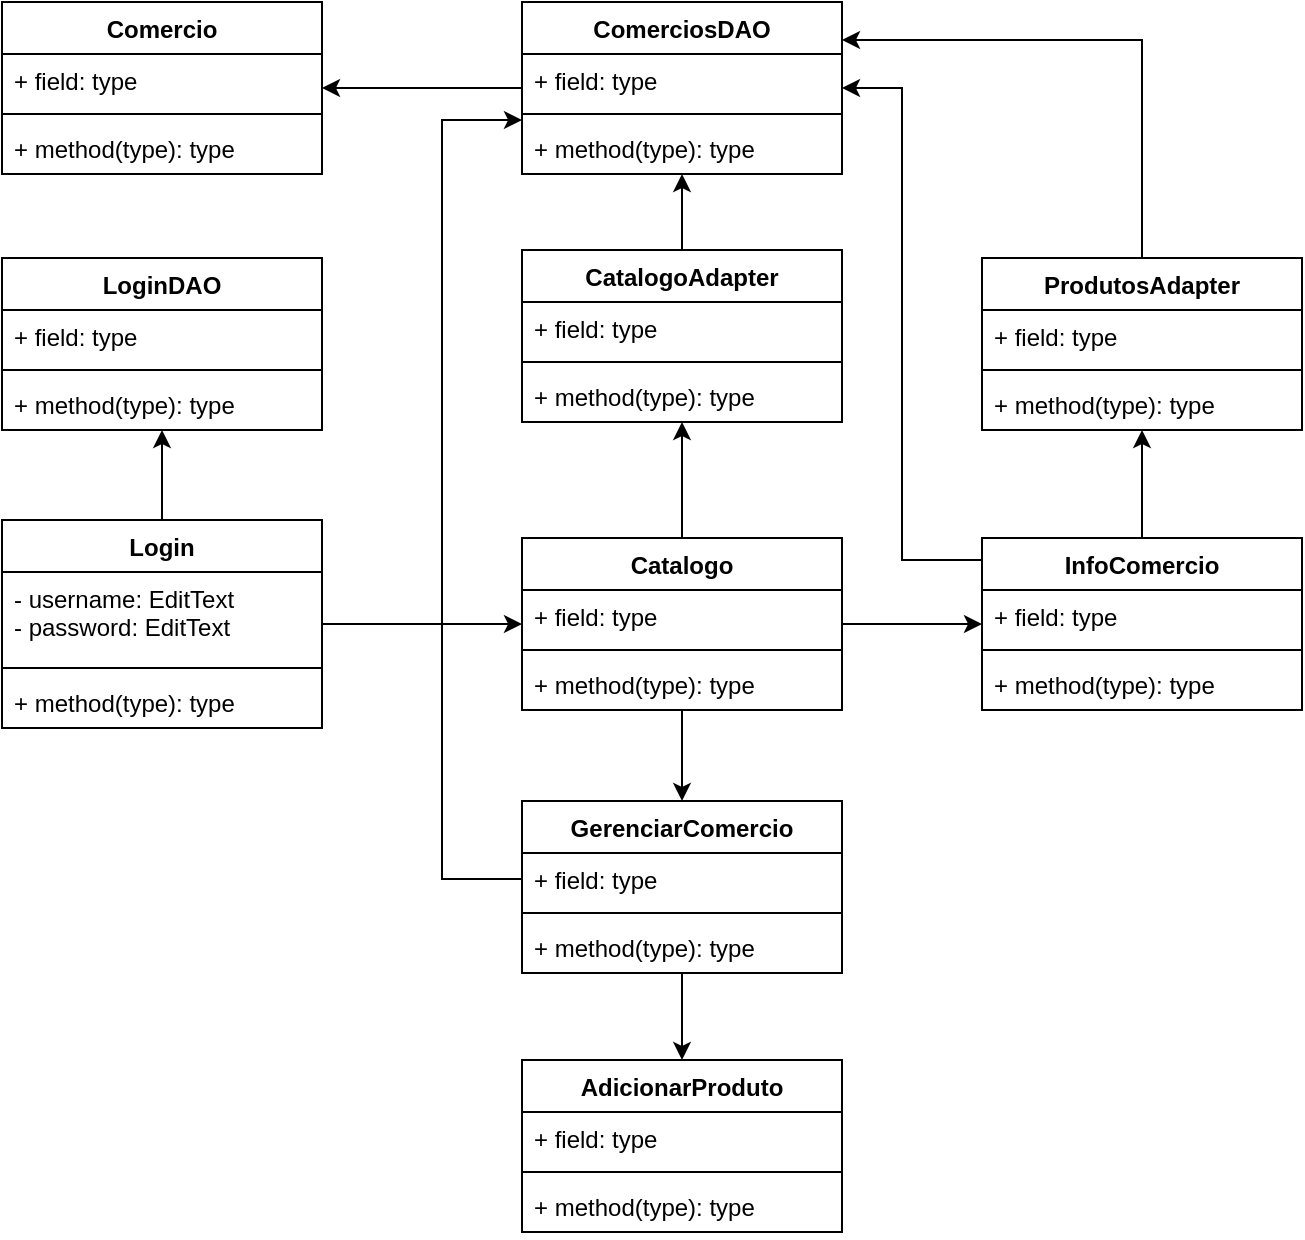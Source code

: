 <mxfile version="10.9.5" type="device"><diagram id="ndBJJbSQb6t40X8AbCFj" name="Page-1"><mxGraphModel dx="1185" dy="702" grid="1" gridSize="10" guides="1" tooltips="1" connect="1" arrows="1" fold="1" page="1" pageScale="1" pageWidth="850" pageHeight="1100" math="0" shadow="0"><root><mxCell id="0"/><mxCell id="1" parent="0"/><mxCell id="lRbw1u9FyKx10OYVXcbP-23" style="edgeStyle=orthogonalEdgeStyle;rounded=0;orthogonalLoop=1;jettySize=auto;html=1;" parent="1" source="lRbw1u9FyKx10OYVXcbP-1" target="lRbw1u9FyKx10OYVXcbP-5" edge="1"><mxGeometry relative="1" as="geometry"/></mxCell><mxCell id="lRbw1u9FyKx10OYVXcbP-24" style="edgeStyle=orthogonalEdgeStyle;rounded=0;orthogonalLoop=1;jettySize=auto;html=1;" parent="1" source="lRbw1u9FyKx10OYVXcbP-1" target="lRbw1u9FyKx10OYVXcbP-9" edge="1"><mxGeometry relative="1" as="geometry"/></mxCell><mxCell id="lRbw1u9FyKx10OYVXcbP-1" value="Login" style="swimlane;fontStyle=1;align=center;verticalAlign=top;childLayout=stackLayout;horizontal=1;startSize=26;horizontalStack=0;resizeParent=1;resizeParentMax=0;resizeLast=0;collapsible=1;marginBottom=0;" parent="1" vertex="1"><mxGeometry x="110" y="400" width="160" height="104" as="geometry"/></mxCell><mxCell id="lRbw1u9FyKx10OYVXcbP-2" value="- username: EditText&#10;- password: EditText" style="text;strokeColor=none;fillColor=none;align=left;verticalAlign=top;spacingLeft=4;spacingRight=4;overflow=hidden;rotatable=0;points=[[0,0.5],[1,0.5]];portConstraint=eastwest;" parent="lRbw1u9FyKx10OYVXcbP-1" vertex="1"><mxGeometry y="26" width="160" height="44" as="geometry"/></mxCell><mxCell id="lRbw1u9FyKx10OYVXcbP-3" value="" style="line;strokeWidth=1;fillColor=none;align=left;verticalAlign=middle;spacingTop=-1;spacingLeft=3;spacingRight=3;rotatable=0;labelPosition=right;points=[];portConstraint=eastwest;" parent="lRbw1u9FyKx10OYVXcbP-1" vertex="1"><mxGeometry y="70" width="160" height="8" as="geometry"/></mxCell><mxCell id="lRbw1u9FyKx10OYVXcbP-4" value="+ method(type): type" style="text;strokeColor=none;fillColor=none;align=left;verticalAlign=top;spacingLeft=4;spacingRight=4;overflow=hidden;rotatable=0;points=[[0,0.5],[1,0.5]];portConstraint=eastwest;" parent="lRbw1u9FyKx10OYVXcbP-1" vertex="1"><mxGeometry y="78" width="160" height="26" as="geometry"/></mxCell><mxCell id="lRbw1u9FyKx10OYVXcbP-5" value="LoginDAO" style="swimlane;fontStyle=1;align=center;verticalAlign=top;childLayout=stackLayout;horizontal=1;startSize=26;horizontalStack=0;resizeParent=1;resizeParentMax=0;resizeLast=0;collapsible=1;marginBottom=0;" parent="1" vertex="1"><mxGeometry x="110" y="269" width="160" height="86" as="geometry"/></mxCell><mxCell id="lRbw1u9FyKx10OYVXcbP-6" value="+ field: type" style="text;strokeColor=none;fillColor=none;align=left;verticalAlign=top;spacingLeft=4;spacingRight=4;overflow=hidden;rotatable=0;points=[[0,0.5],[1,0.5]];portConstraint=eastwest;" parent="lRbw1u9FyKx10OYVXcbP-5" vertex="1"><mxGeometry y="26" width="160" height="26" as="geometry"/></mxCell><mxCell id="lRbw1u9FyKx10OYVXcbP-7" value="" style="line;strokeWidth=1;fillColor=none;align=left;verticalAlign=middle;spacingTop=-1;spacingLeft=3;spacingRight=3;rotatable=0;labelPosition=right;points=[];portConstraint=eastwest;" parent="lRbw1u9FyKx10OYVXcbP-5" vertex="1"><mxGeometry y="52" width="160" height="8" as="geometry"/></mxCell><mxCell id="lRbw1u9FyKx10OYVXcbP-8" value="+ method(type): type" style="text;strokeColor=none;fillColor=none;align=left;verticalAlign=top;spacingLeft=4;spacingRight=4;overflow=hidden;rotatable=0;points=[[0,0.5],[1,0.5]];portConstraint=eastwest;" parent="lRbw1u9FyKx10OYVXcbP-5" vertex="1"><mxGeometry y="60" width="160" height="26" as="geometry"/></mxCell><mxCell id="lRbw1u9FyKx10OYVXcbP-21" style="edgeStyle=orthogonalEdgeStyle;rounded=0;orthogonalLoop=1;jettySize=auto;html=1;" parent="1" source="lRbw1u9FyKx10OYVXcbP-9" target="lRbw1u9FyKx10OYVXcbP-13" edge="1"><mxGeometry relative="1" as="geometry"/></mxCell><mxCell id="lRbw1u9FyKx10OYVXcbP-35" style="edgeStyle=orthogonalEdgeStyle;rounded=0;orthogonalLoop=1;jettySize=auto;html=1;" parent="1" source="lRbw1u9FyKx10OYVXcbP-9" target="lRbw1u9FyKx10OYVXcbP-31" edge="1"><mxGeometry relative="1" as="geometry"/></mxCell><mxCell id="lRbw1u9FyKx10OYVXcbP-41" style="edgeStyle=orthogonalEdgeStyle;rounded=0;orthogonalLoop=1;jettySize=auto;html=1;" parent="1" source="lRbw1u9FyKx10OYVXcbP-9" target="lRbw1u9FyKx10OYVXcbP-37" edge="1"><mxGeometry relative="1" as="geometry"/></mxCell><mxCell id="lRbw1u9FyKx10OYVXcbP-9" value="Catalogo" style="swimlane;fontStyle=1;align=center;verticalAlign=top;childLayout=stackLayout;horizontal=1;startSize=26;horizontalStack=0;resizeParent=1;resizeParentMax=0;resizeLast=0;collapsible=1;marginBottom=0;" parent="1" vertex="1"><mxGeometry x="370" y="409" width="160" height="86" as="geometry"/></mxCell><mxCell id="lRbw1u9FyKx10OYVXcbP-10" value="+ field: type" style="text;strokeColor=none;fillColor=none;align=left;verticalAlign=top;spacingLeft=4;spacingRight=4;overflow=hidden;rotatable=0;points=[[0,0.5],[1,0.5]];portConstraint=eastwest;" parent="lRbw1u9FyKx10OYVXcbP-9" vertex="1"><mxGeometry y="26" width="160" height="26" as="geometry"/></mxCell><mxCell id="lRbw1u9FyKx10OYVXcbP-11" value="" style="line;strokeWidth=1;fillColor=none;align=left;verticalAlign=middle;spacingTop=-1;spacingLeft=3;spacingRight=3;rotatable=0;labelPosition=right;points=[];portConstraint=eastwest;" parent="lRbw1u9FyKx10OYVXcbP-9" vertex="1"><mxGeometry y="52" width="160" height="8" as="geometry"/></mxCell><mxCell id="lRbw1u9FyKx10OYVXcbP-12" value="+ method(type): type" style="text;strokeColor=none;fillColor=none;align=left;verticalAlign=top;spacingLeft=4;spacingRight=4;overflow=hidden;rotatable=0;points=[[0,0.5],[1,0.5]];portConstraint=eastwest;" parent="lRbw1u9FyKx10OYVXcbP-9" vertex="1"><mxGeometry y="60" width="160" height="26" as="geometry"/></mxCell><mxCell id="lRbw1u9FyKx10OYVXcbP-22" style="edgeStyle=orthogonalEdgeStyle;rounded=0;orthogonalLoop=1;jettySize=auto;html=1;" parent="1" source="lRbw1u9FyKx10OYVXcbP-13" target="lRbw1u9FyKx10OYVXcbP-17" edge="1"><mxGeometry relative="1" as="geometry"/></mxCell><mxCell id="lRbw1u9FyKx10OYVXcbP-13" value="CatalogoAdapter" style="swimlane;fontStyle=1;align=center;verticalAlign=top;childLayout=stackLayout;horizontal=1;startSize=26;horizontalStack=0;resizeParent=1;resizeParentMax=0;resizeLast=0;collapsible=1;marginBottom=0;" parent="1" vertex="1"><mxGeometry x="370" y="265" width="160" height="86" as="geometry"/></mxCell><mxCell id="lRbw1u9FyKx10OYVXcbP-14" value="+ field: type" style="text;strokeColor=none;fillColor=none;align=left;verticalAlign=top;spacingLeft=4;spacingRight=4;overflow=hidden;rotatable=0;points=[[0,0.5],[1,0.5]];portConstraint=eastwest;" parent="lRbw1u9FyKx10OYVXcbP-13" vertex="1"><mxGeometry y="26" width="160" height="26" as="geometry"/></mxCell><mxCell id="lRbw1u9FyKx10OYVXcbP-15" value="" style="line;strokeWidth=1;fillColor=none;align=left;verticalAlign=middle;spacingTop=-1;spacingLeft=3;spacingRight=3;rotatable=0;labelPosition=right;points=[];portConstraint=eastwest;" parent="lRbw1u9FyKx10OYVXcbP-13" vertex="1"><mxGeometry y="52" width="160" height="8" as="geometry"/></mxCell><mxCell id="lRbw1u9FyKx10OYVXcbP-16" value="+ method(type): type" style="text;strokeColor=none;fillColor=none;align=left;verticalAlign=top;spacingLeft=4;spacingRight=4;overflow=hidden;rotatable=0;points=[[0,0.5],[1,0.5]];portConstraint=eastwest;" parent="lRbw1u9FyKx10OYVXcbP-13" vertex="1"><mxGeometry y="60" width="160" height="26" as="geometry"/></mxCell><mxCell id="lRbw1u9FyKx10OYVXcbP-30" style="edgeStyle=orthogonalEdgeStyle;rounded=0;orthogonalLoop=1;jettySize=auto;html=1;" parent="1" source="lRbw1u9FyKx10OYVXcbP-17" target="lRbw1u9FyKx10OYVXcbP-25" edge="1"><mxGeometry relative="1" as="geometry"/></mxCell><mxCell id="lRbw1u9FyKx10OYVXcbP-17" value="ComerciosDAO" style="swimlane;fontStyle=1;align=center;verticalAlign=top;childLayout=stackLayout;horizontal=1;startSize=26;horizontalStack=0;resizeParent=1;resizeParentMax=0;resizeLast=0;collapsible=1;marginBottom=0;" parent="1" vertex="1"><mxGeometry x="370" y="141" width="160" height="86" as="geometry"/></mxCell><mxCell id="lRbw1u9FyKx10OYVXcbP-18" value="+ field: type" style="text;strokeColor=none;fillColor=none;align=left;verticalAlign=top;spacingLeft=4;spacingRight=4;overflow=hidden;rotatable=0;points=[[0,0.5],[1,0.5]];portConstraint=eastwest;" parent="lRbw1u9FyKx10OYVXcbP-17" vertex="1"><mxGeometry y="26" width="160" height="26" as="geometry"/></mxCell><mxCell id="lRbw1u9FyKx10OYVXcbP-19" value="" style="line;strokeWidth=1;fillColor=none;align=left;verticalAlign=middle;spacingTop=-1;spacingLeft=3;spacingRight=3;rotatable=0;labelPosition=right;points=[];portConstraint=eastwest;" parent="lRbw1u9FyKx10OYVXcbP-17" vertex="1"><mxGeometry y="52" width="160" height="8" as="geometry"/></mxCell><mxCell id="lRbw1u9FyKx10OYVXcbP-20" value="+ method(type): type" style="text;strokeColor=none;fillColor=none;align=left;verticalAlign=top;spacingLeft=4;spacingRight=4;overflow=hidden;rotatable=0;points=[[0,0.5],[1,0.5]];portConstraint=eastwest;" parent="lRbw1u9FyKx10OYVXcbP-17" vertex="1"><mxGeometry y="60" width="160" height="26" as="geometry"/></mxCell><mxCell id="lRbw1u9FyKx10OYVXcbP-25" value="Comercio" style="swimlane;fontStyle=1;align=center;verticalAlign=top;childLayout=stackLayout;horizontal=1;startSize=26;horizontalStack=0;resizeParent=1;resizeParentMax=0;resizeLast=0;collapsible=1;marginBottom=0;" parent="1" vertex="1"><mxGeometry x="110" y="141" width="160" height="86" as="geometry"/></mxCell><mxCell id="lRbw1u9FyKx10OYVXcbP-26" value="+ field: type" style="text;strokeColor=none;fillColor=none;align=left;verticalAlign=top;spacingLeft=4;spacingRight=4;overflow=hidden;rotatable=0;points=[[0,0.5],[1,0.5]];portConstraint=eastwest;" parent="lRbw1u9FyKx10OYVXcbP-25" vertex="1"><mxGeometry y="26" width="160" height="26" as="geometry"/></mxCell><mxCell id="lRbw1u9FyKx10OYVXcbP-27" value="" style="line;strokeWidth=1;fillColor=none;align=left;verticalAlign=middle;spacingTop=-1;spacingLeft=3;spacingRight=3;rotatable=0;labelPosition=right;points=[];portConstraint=eastwest;" parent="lRbw1u9FyKx10OYVXcbP-25" vertex="1"><mxGeometry y="52" width="160" height="8" as="geometry"/></mxCell><mxCell id="lRbw1u9FyKx10OYVXcbP-28" value="+ method(type): type" style="text;strokeColor=none;fillColor=none;align=left;verticalAlign=top;spacingLeft=4;spacingRight=4;overflow=hidden;rotatable=0;points=[[0,0.5],[1,0.5]];portConstraint=eastwest;" parent="lRbw1u9FyKx10OYVXcbP-25" vertex="1"><mxGeometry y="60" width="160" height="26" as="geometry"/></mxCell><mxCell id="2KDd0KLWo6i7xsBi5g23-6" style="edgeStyle=orthogonalEdgeStyle;rounded=0;orthogonalLoop=1;jettySize=auto;html=1;" edge="1" parent="1" source="lRbw1u9FyKx10OYVXcbP-31" target="2KDd0KLWo6i7xsBi5g23-1"><mxGeometry relative="1" as="geometry"/></mxCell><mxCell id="lRbw1u9FyKx10OYVXcbP-31" value="GerenciarComercio" style="swimlane;fontStyle=1;align=center;verticalAlign=top;childLayout=stackLayout;horizontal=1;startSize=26;horizontalStack=0;resizeParent=1;resizeParentMax=0;resizeLast=0;collapsible=1;marginBottom=0;" parent="1" vertex="1"><mxGeometry x="370" y="540.5" width="160" height="86" as="geometry"/></mxCell><mxCell id="lRbw1u9FyKx10OYVXcbP-32" value="+ field: type" style="text;strokeColor=none;fillColor=none;align=left;verticalAlign=top;spacingLeft=4;spacingRight=4;overflow=hidden;rotatable=0;points=[[0,0.5],[1,0.5]];portConstraint=eastwest;" parent="lRbw1u9FyKx10OYVXcbP-31" vertex="1"><mxGeometry y="26" width="160" height="26" as="geometry"/></mxCell><mxCell id="lRbw1u9FyKx10OYVXcbP-33" value="" style="line;strokeWidth=1;fillColor=none;align=left;verticalAlign=middle;spacingTop=-1;spacingLeft=3;spacingRight=3;rotatable=0;labelPosition=right;points=[];portConstraint=eastwest;" parent="lRbw1u9FyKx10OYVXcbP-31" vertex="1"><mxGeometry y="52" width="160" height="8" as="geometry"/></mxCell><mxCell id="lRbw1u9FyKx10OYVXcbP-34" value="+ method(type): type" style="text;strokeColor=none;fillColor=none;align=left;verticalAlign=top;spacingLeft=4;spacingRight=4;overflow=hidden;rotatable=0;points=[[0,0.5],[1,0.5]];portConstraint=eastwest;" parent="lRbw1u9FyKx10OYVXcbP-31" vertex="1"><mxGeometry y="60" width="160" height="26" as="geometry"/></mxCell><mxCell id="lRbw1u9FyKx10OYVXcbP-42" style="edgeStyle=orthogonalEdgeStyle;rounded=0;orthogonalLoop=1;jettySize=auto;html=1;" parent="1" source="lRbw1u9FyKx10OYVXcbP-37" target="lRbw1u9FyKx10OYVXcbP-17" edge="1"><mxGeometry relative="1" as="geometry"><Array as="points"><mxPoint x="560" y="420"/><mxPoint x="560" y="184"/></Array></mxGeometry></mxCell><mxCell id="ltF1ZaxD7I72paRd8UsB-10" style="edgeStyle=orthogonalEdgeStyle;rounded=0;orthogonalLoop=1;jettySize=auto;html=1;" parent="1" source="lRbw1u9FyKx10OYVXcbP-37" target="ltF1ZaxD7I72paRd8UsB-5" edge="1"><mxGeometry relative="1" as="geometry"/></mxCell><mxCell id="lRbw1u9FyKx10OYVXcbP-37" value="InfoComercio" style="swimlane;fontStyle=1;align=center;verticalAlign=top;childLayout=stackLayout;horizontal=1;startSize=26;horizontalStack=0;resizeParent=1;resizeParentMax=0;resizeLast=0;collapsible=1;marginBottom=0;" parent="1" vertex="1"><mxGeometry x="600" y="409" width="160" height="86" as="geometry"/></mxCell><mxCell id="lRbw1u9FyKx10OYVXcbP-38" value="+ field: type" style="text;strokeColor=none;fillColor=none;align=left;verticalAlign=top;spacingLeft=4;spacingRight=4;overflow=hidden;rotatable=0;points=[[0,0.5],[1,0.5]];portConstraint=eastwest;" parent="lRbw1u9FyKx10OYVXcbP-37" vertex="1"><mxGeometry y="26" width="160" height="26" as="geometry"/></mxCell><mxCell id="lRbw1u9FyKx10OYVXcbP-39" value="" style="line;strokeWidth=1;fillColor=none;align=left;verticalAlign=middle;spacingTop=-1;spacingLeft=3;spacingRight=3;rotatable=0;labelPosition=right;points=[];portConstraint=eastwest;" parent="lRbw1u9FyKx10OYVXcbP-37" vertex="1"><mxGeometry y="52" width="160" height="8" as="geometry"/></mxCell><mxCell id="lRbw1u9FyKx10OYVXcbP-40" value="+ method(type): type" style="text;strokeColor=none;fillColor=none;align=left;verticalAlign=top;spacingLeft=4;spacingRight=4;overflow=hidden;rotatable=0;points=[[0,0.5],[1,0.5]];portConstraint=eastwest;" parent="lRbw1u9FyKx10OYVXcbP-37" vertex="1"><mxGeometry y="60" width="160" height="26" as="geometry"/></mxCell><mxCell id="lRbw1u9FyKx10OYVXcbP-43" style="edgeStyle=orthogonalEdgeStyle;rounded=0;orthogonalLoop=1;jettySize=auto;html=1;" parent="1" source="lRbw1u9FyKx10OYVXcbP-32" target="lRbw1u9FyKx10OYVXcbP-17" edge="1"><mxGeometry relative="1" as="geometry"><Array as="points"><mxPoint x="330" y="580"/><mxPoint x="330" y="200"/></Array></mxGeometry></mxCell><mxCell id="ltF1ZaxD7I72paRd8UsB-11" style="edgeStyle=orthogonalEdgeStyle;rounded=0;orthogonalLoop=1;jettySize=auto;html=1;" parent="1" source="ltF1ZaxD7I72paRd8UsB-5" target="lRbw1u9FyKx10OYVXcbP-17" edge="1"><mxGeometry relative="1" as="geometry"><Array as="points"><mxPoint x="680" y="160"/></Array></mxGeometry></mxCell><mxCell id="ltF1ZaxD7I72paRd8UsB-5" value="ProdutosAdapter" style="swimlane;fontStyle=1;align=center;verticalAlign=top;childLayout=stackLayout;horizontal=1;startSize=26;horizontalStack=0;resizeParent=1;resizeParentMax=0;resizeLast=0;collapsible=1;marginBottom=0;" parent="1" vertex="1"><mxGeometry x="600" y="269" width="160" height="86" as="geometry"/></mxCell><mxCell id="ltF1ZaxD7I72paRd8UsB-6" value="+ field: type" style="text;strokeColor=none;fillColor=none;align=left;verticalAlign=top;spacingLeft=4;spacingRight=4;overflow=hidden;rotatable=0;points=[[0,0.5],[1,0.5]];portConstraint=eastwest;" parent="ltF1ZaxD7I72paRd8UsB-5" vertex="1"><mxGeometry y="26" width="160" height="26" as="geometry"/></mxCell><mxCell id="ltF1ZaxD7I72paRd8UsB-7" value="" style="line;strokeWidth=1;fillColor=none;align=left;verticalAlign=middle;spacingTop=-1;spacingLeft=3;spacingRight=3;rotatable=0;labelPosition=right;points=[];portConstraint=eastwest;" parent="ltF1ZaxD7I72paRd8UsB-5" vertex="1"><mxGeometry y="52" width="160" height="8" as="geometry"/></mxCell><mxCell id="ltF1ZaxD7I72paRd8UsB-8" value="+ method(type): type" style="text;strokeColor=none;fillColor=none;align=left;verticalAlign=top;spacingLeft=4;spacingRight=4;overflow=hidden;rotatable=0;points=[[0,0.5],[1,0.5]];portConstraint=eastwest;" parent="ltF1ZaxD7I72paRd8UsB-5" vertex="1"><mxGeometry y="60" width="160" height="26" as="geometry"/></mxCell><mxCell id="2KDd0KLWo6i7xsBi5g23-1" value="AdicionarProduto" style="swimlane;fontStyle=1;align=center;verticalAlign=top;childLayout=stackLayout;horizontal=1;startSize=26;horizontalStack=0;resizeParent=1;resizeParentMax=0;resizeLast=0;collapsible=1;marginBottom=0;" vertex="1" parent="1"><mxGeometry x="370" y="670" width="160" height="86" as="geometry"/></mxCell><mxCell id="2KDd0KLWo6i7xsBi5g23-2" value="+ field: type" style="text;strokeColor=none;fillColor=none;align=left;verticalAlign=top;spacingLeft=4;spacingRight=4;overflow=hidden;rotatable=0;points=[[0,0.5],[1,0.5]];portConstraint=eastwest;" vertex="1" parent="2KDd0KLWo6i7xsBi5g23-1"><mxGeometry y="26" width="160" height="26" as="geometry"/></mxCell><mxCell id="2KDd0KLWo6i7xsBi5g23-3" value="" style="line;strokeWidth=1;fillColor=none;align=left;verticalAlign=middle;spacingTop=-1;spacingLeft=3;spacingRight=3;rotatable=0;labelPosition=right;points=[];portConstraint=eastwest;" vertex="1" parent="2KDd0KLWo6i7xsBi5g23-1"><mxGeometry y="52" width="160" height="8" as="geometry"/></mxCell><mxCell id="2KDd0KLWo6i7xsBi5g23-4" value="+ method(type): type" style="text;strokeColor=none;fillColor=none;align=left;verticalAlign=top;spacingLeft=4;spacingRight=4;overflow=hidden;rotatable=0;points=[[0,0.5],[1,0.5]];portConstraint=eastwest;" vertex="1" parent="2KDd0KLWo6i7xsBi5g23-1"><mxGeometry y="60" width="160" height="26" as="geometry"/></mxCell></root></mxGraphModel></diagram></mxfile>